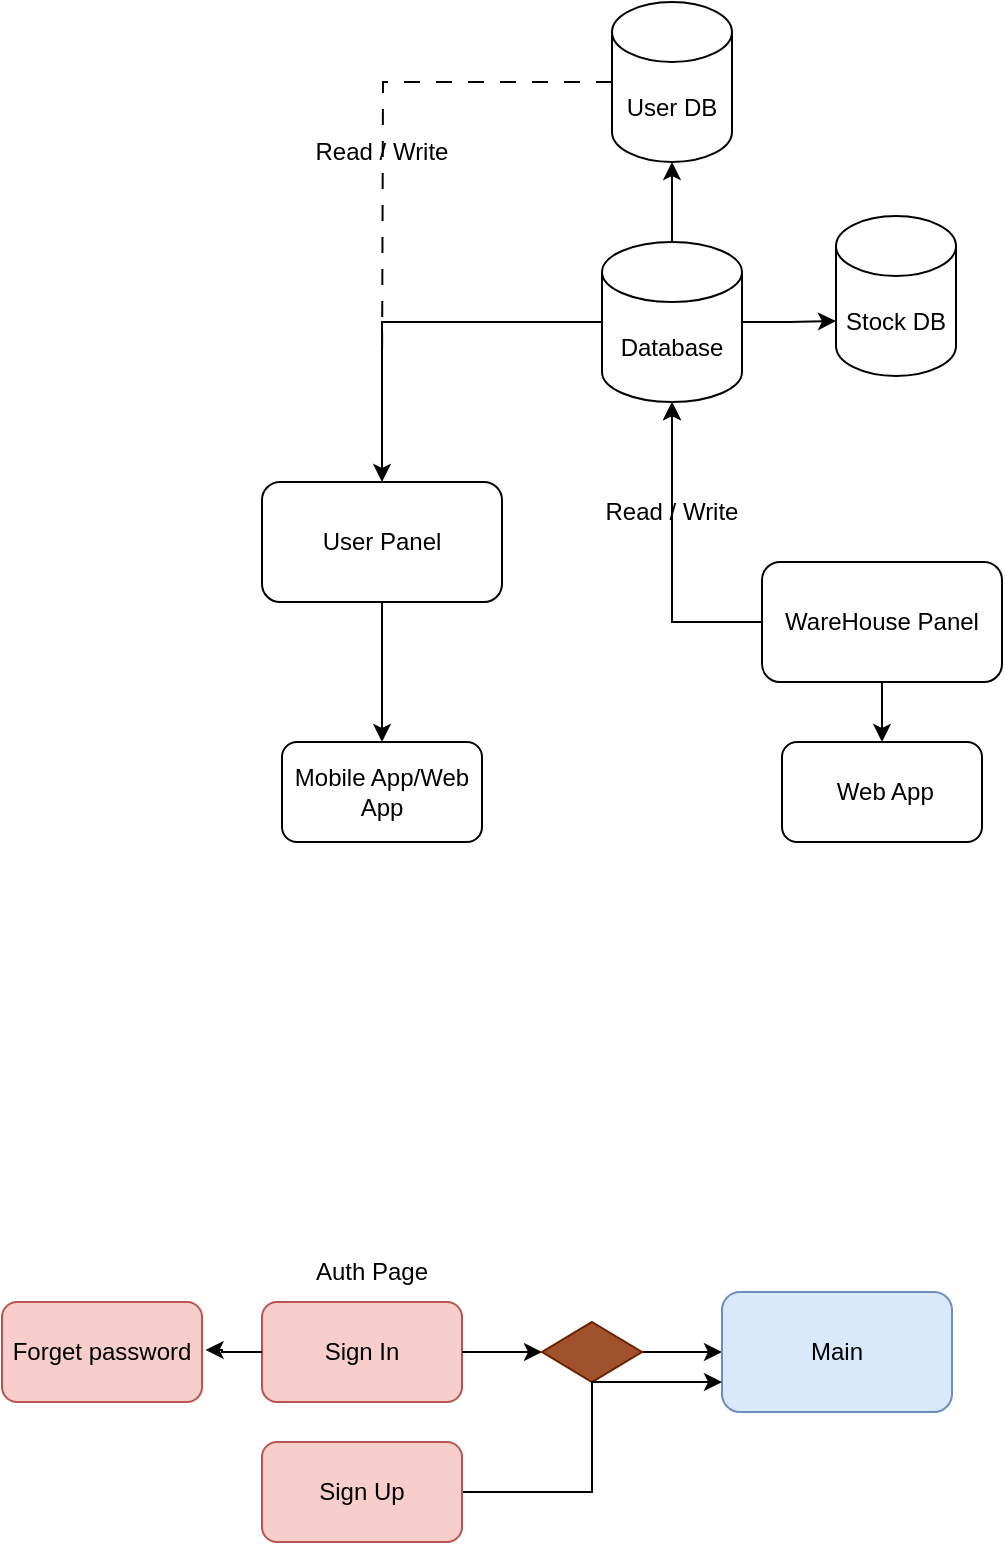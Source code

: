 <mxfile version="22.1.0" type="github">
  <diagram name="Page-1" id="bgupUvaqJOOFzy98oKY2">
    <mxGraphModel dx="1398" dy="1410" grid="1" gridSize="10" guides="1" tooltips="1" connect="1" arrows="1" fold="1" page="1" pageScale="1" pageWidth="850" pageHeight="1100" math="0" shadow="0">
      <root>
        <mxCell id="0" />
        <mxCell id="1" parent="0" />
        <mxCell id="girVR2iWXWBNkfcaLEmQ-5" style="edgeStyle=orthogonalEdgeStyle;rounded=0;orthogonalLoop=1;jettySize=auto;html=1;" edge="1" parent="1" source="girVR2iWXWBNkfcaLEmQ-1" target="girVR2iWXWBNkfcaLEmQ-4">
          <mxGeometry relative="1" as="geometry" />
        </mxCell>
        <mxCell id="girVR2iWXWBNkfcaLEmQ-1" value="User Panel" style="rounded=1;whiteSpace=wrap;html=1;" vertex="1" parent="1">
          <mxGeometry x="110" y="150" width="120" height="60" as="geometry" />
        </mxCell>
        <mxCell id="girVR2iWXWBNkfcaLEmQ-7" style="edgeStyle=orthogonalEdgeStyle;rounded=0;orthogonalLoop=1;jettySize=auto;html=1;entryX=0.5;entryY=0;entryDx=0;entryDy=0;" edge="1" parent="1" source="girVR2iWXWBNkfcaLEmQ-2" target="girVR2iWXWBNkfcaLEmQ-6">
          <mxGeometry relative="1" as="geometry" />
        </mxCell>
        <mxCell id="girVR2iWXWBNkfcaLEmQ-26" style="edgeStyle=orthogonalEdgeStyle;rounded=0;orthogonalLoop=1;jettySize=auto;html=1;" edge="1" parent="1" source="girVR2iWXWBNkfcaLEmQ-2" target="girVR2iWXWBNkfcaLEmQ-3">
          <mxGeometry relative="1" as="geometry" />
        </mxCell>
        <mxCell id="girVR2iWXWBNkfcaLEmQ-2" value="WareHouse Panel" style="rounded=1;whiteSpace=wrap;html=1;" vertex="1" parent="1">
          <mxGeometry x="360" y="190" width="120" height="60" as="geometry" />
        </mxCell>
        <mxCell id="girVR2iWXWBNkfcaLEmQ-14" style="edgeStyle=orthogonalEdgeStyle;rounded=0;orthogonalLoop=1;jettySize=auto;html=1;entryX=0.5;entryY=0;entryDx=0;entryDy=0;" edge="1" parent="1" source="girVR2iWXWBNkfcaLEmQ-3" target="girVR2iWXWBNkfcaLEmQ-1">
          <mxGeometry relative="1" as="geometry" />
        </mxCell>
        <mxCell id="girVR2iWXWBNkfcaLEmQ-3" value="Database" style="shape=cylinder3;whiteSpace=wrap;html=1;boundedLbl=1;backgroundOutline=1;size=15;" vertex="1" parent="1">
          <mxGeometry x="280" y="30" width="70" height="80" as="geometry" />
        </mxCell>
        <mxCell id="girVR2iWXWBNkfcaLEmQ-4" value="Mobile App/Web App" style="rounded=1;whiteSpace=wrap;html=1;" vertex="1" parent="1">
          <mxGeometry x="120" y="280" width="100" height="50" as="geometry" />
        </mxCell>
        <mxCell id="girVR2iWXWBNkfcaLEmQ-6" value="&amp;nbsp;Web App" style="rounded=1;whiteSpace=wrap;html=1;" vertex="1" parent="1">
          <mxGeometry x="370" y="280" width="100" height="50" as="geometry" />
        </mxCell>
        <mxCell id="girVR2iWXWBNkfcaLEmQ-19" style="edgeStyle=orthogonalEdgeStyle;rounded=0;orthogonalLoop=1;jettySize=auto;html=1;dashed=1;dashPattern=8 8;endArrow=none;endFill=0;" edge="1" parent="1" source="girVR2iWXWBNkfcaLEmQ-10">
          <mxGeometry relative="1" as="geometry">
            <mxPoint x="170" y="100" as="targetPoint" />
          </mxGeometry>
        </mxCell>
        <mxCell id="girVR2iWXWBNkfcaLEmQ-10" value="User DB" style="shape=cylinder3;whiteSpace=wrap;html=1;boundedLbl=1;backgroundOutline=1;size=15;" vertex="1" parent="1">
          <mxGeometry x="285" y="-90" width="60" height="80" as="geometry" />
        </mxCell>
        <mxCell id="girVR2iWXWBNkfcaLEmQ-12" value="Stock DB" style="shape=cylinder3;whiteSpace=wrap;html=1;boundedLbl=1;backgroundOutline=1;size=15;" vertex="1" parent="1">
          <mxGeometry x="397" y="17" width="60" height="80" as="geometry" />
        </mxCell>
        <mxCell id="girVR2iWXWBNkfcaLEmQ-15" style="edgeStyle=orthogonalEdgeStyle;rounded=0;orthogonalLoop=1;jettySize=auto;html=1;entryX=0.5;entryY=1;entryDx=0;entryDy=0;entryPerimeter=0;" edge="1" parent="1" source="girVR2iWXWBNkfcaLEmQ-23" target="girVR2iWXWBNkfcaLEmQ-3">
          <mxGeometry relative="1" as="geometry" />
        </mxCell>
        <mxCell id="girVR2iWXWBNkfcaLEmQ-17" style="edgeStyle=orthogonalEdgeStyle;rounded=0;orthogonalLoop=1;jettySize=auto;html=1;entryX=0.5;entryY=1;entryDx=0;entryDy=0;entryPerimeter=0;" edge="1" parent="1" source="girVR2iWXWBNkfcaLEmQ-3" target="girVR2iWXWBNkfcaLEmQ-10">
          <mxGeometry relative="1" as="geometry" />
        </mxCell>
        <mxCell id="girVR2iWXWBNkfcaLEmQ-20" value="Read / Write" style="text;html=1;strokeColor=none;fillColor=none;align=center;verticalAlign=middle;whiteSpace=wrap;rounded=0;" vertex="1" parent="1">
          <mxGeometry x="120" y="-30" width="100" height="30" as="geometry" />
        </mxCell>
        <mxCell id="girVR2iWXWBNkfcaLEmQ-23" value="Read / Write" style="text;html=1;strokeColor=none;fillColor=none;align=center;verticalAlign=middle;whiteSpace=wrap;rounded=0;" vertex="1" parent="1">
          <mxGeometry x="265" y="150" width="100" height="30" as="geometry" />
        </mxCell>
        <mxCell id="girVR2iWXWBNkfcaLEmQ-25" style="edgeStyle=orthogonalEdgeStyle;rounded=0;orthogonalLoop=1;jettySize=auto;html=1;entryX=0;entryY=0;entryDx=0;entryDy=52.5;entryPerimeter=0;" edge="1" parent="1" source="girVR2iWXWBNkfcaLEmQ-3" target="girVR2iWXWBNkfcaLEmQ-12">
          <mxGeometry relative="1" as="geometry" />
        </mxCell>
        <mxCell id="girVR2iWXWBNkfcaLEmQ-30" style="edgeStyle=orthogonalEdgeStyle;rounded=0;orthogonalLoop=1;jettySize=auto;html=1;" edge="1" parent="1" source="girVR2iWXWBNkfcaLEmQ-33" target="girVR2iWXWBNkfcaLEmQ-29">
          <mxGeometry relative="1" as="geometry" />
        </mxCell>
        <mxCell id="girVR2iWXWBNkfcaLEmQ-27" value="Sign In" style="rounded=1;whiteSpace=wrap;html=1;fillColor=#f8cecc;strokeColor=#b85450;" vertex="1" parent="1">
          <mxGeometry x="110" y="560" width="100" height="50" as="geometry" />
        </mxCell>
        <mxCell id="girVR2iWXWBNkfcaLEmQ-29" value="Main" style="rounded=1;whiteSpace=wrap;html=1;fillColor=#dae8fc;strokeColor=#6c8ebf;" vertex="1" parent="1">
          <mxGeometry x="340" y="555" width="115" height="60" as="geometry" />
        </mxCell>
        <mxCell id="girVR2iWXWBNkfcaLEmQ-34" value="" style="edgeStyle=orthogonalEdgeStyle;rounded=0;orthogonalLoop=1;jettySize=auto;html=1;" edge="1" parent="1" source="girVR2iWXWBNkfcaLEmQ-27" target="girVR2iWXWBNkfcaLEmQ-33">
          <mxGeometry relative="1" as="geometry">
            <mxPoint x="210" y="585" as="sourcePoint" />
            <mxPoint x="340" y="585" as="targetPoint" />
          </mxGeometry>
        </mxCell>
        <mxCell id="girVR2iWXWBNkfcaLEmQ-33" value="" style="rhombus;whiteSpace=wrap;html=1;fillColor=#a0522d;fontColor=#ffffff;strokeColor=#6D1F00;" vertex="1" parent="1">
          <mxGeometry x="250" y="570" width="50" height="30" as="geometry" />
        </mxCell>
        <mxCell id="girVR2iWXWBNkfcaLEmQ-53" style="edgeStyle=orthogonalEdgeStyle;rounded=0;orthogonalLoop=1;jettySize=auto;html=1;entryX=0;entryY=0.75;entryDx=0;entryDy=0;" edge="1" parent="1" source="girVR2iWXWBNkfcaLEmQ-44" target="girVR2iWXWBNkfcaLEmQ-29">
          <mxGeometry relative="1" as="geometry" />
        </mxCell>
        <mxCell id="girVR2iWXWBNkfcaLEmQ-44" value="Sign Up" style="rounded=1;whiteSpace=wrap;html=1;fillColor=#f8cecc;strokeColor=#b85450;" vertex="1" parent="1">
          <mxGeometry x="110" y="630" width="100" height="50" as="geometry" />
        </mxCell>
        <mxCell id="girVR2iWXWBNkfcaLEmQ-45" value="Forget password" style="rounded=1;whiteSpace=wrap;html=1;fillColor=#f8cecc;strokeColor=#b85450;" vertex="1" parent="1">
          <mxGeometry x="-20" y="560" width="100" height="50" as="geometry" />
        </mxCell>
        <mxCell id="girVR2iWXWBNkfcaLEmQ-49" value="Auth Page" style="text;html=1;strokeColor=none;fillColor=none;align=center;verticalAlign=middle;whiteSpace=wrap;rounded=0;" vertex="1" parent="1">
          <mxGeometry x="135" y="530" width="60" height="30" as="geometry" />
        </mxCell>
        <mxCell id="girVR2iWXWBNkfcaLEmQ-52" style="edgeStyle=orthogonalEdgeStyle;rounded=0;orthogonalLoop=1;jettySize=auto;html=1;entryX=1.018;entryY=0.48;entryDx=0;entryDy=0;entryPerimeter=0;" edge="1" parent="1" source="girVR2iWXWBNkfcaLEmQ-27" target="girVR2iWXWBNkfcaLEmQ-45">
          <mxGeometry relative="1" as="geometry" />
        </mxCell>
      </root>
    </mxGraphModel>
  </diagram>
</mxfile>
